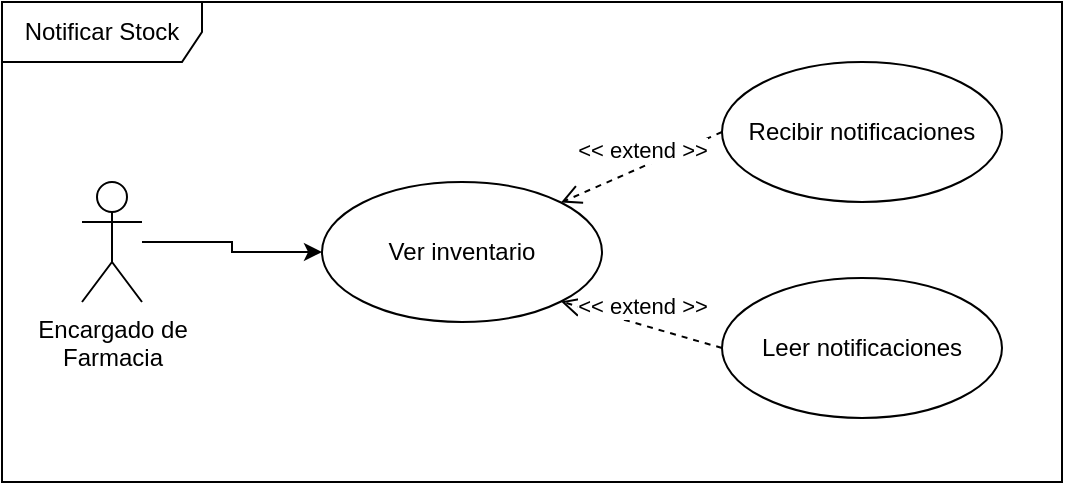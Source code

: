 <mxfile version="13.8.9-1" type="github">
  <diagram name="Page-1" id="e7e014a7-5840-1c2e-5031-d8a46d1fe8dd">
    <mxGraphModel dx="1038" dy="491" grid="1" gridSize="10" guides="1" tooltips="1" connect="1" arrows="1" fold="1" page="1" pageScale="1" pageWidth="1169" pageHeight="826" background="#ffffff" math="0" shadow="0">
      <root>
        <mxCell id="0" />
        <mxCell id="1" parent="0" />
        <mxCell id="vJJKtXqL6xEOvEz8XE9U-52" value="Notificar Stock" style="shape=umlFrame;whiteSpace=wrap;html=1;width=100;height=30;" parent="1" vertex="1">
          <mxGeometry x="320" y="240" width="530" height="240" as="geometry" />
        </mxCell>
        <mxCell id="vJJKtXqL6xEOvEz8XE9U-53" value="Ver inventario" style="ellipse;whiteSpace=wrap;html=1;" parent="1" vertex="1">
          <mxGeometry x="480" y="330" width="140" height="70" as="geometry" />
        </mxCell>
        <mxCell id="vJJKtXqL6xEOvEz8XE9U-54" value="Recibir notificaciones" style="ellipse;whiteSpace=wrap;html=1;" parent="1" vertex="1">
          <mxGeometry x="680" y="270" width="140" height="70" as="geometry" />
        </mxCell>
        <mxCell id="vJJKtXqL6xEOvEz8XE9U-55" value="Leer notificaciones" style="ellipse;whiteSpace=wrap;html=1;" parent="1" vertex="1">
          <mxGeometry x="680" y="378" width="140" height="70" as="geometry" />
        </mxCell>
        <mxCell id="vJJKtXqL6xEOvEz8XE9U-56" value="&amp;lt;&amp;lt; extend&amp;nbsp;&amp;gt;&amp;gt;" style="html=1;verticalAlign=bottom;endArrow=open;dashed=1;endSize=8;exitX=0;exitY=0.5;exitDx=0;exitDy=0;entryX=1;entryY=1;entryDx=0;entryDy=0;" parent="1" source="vJJKtXqL6xEOvEz8XE9U-55" target="vJJKtXqL6xEOvEz8XE9U-53" edge="1">
          <mxGeometry relative="1" as="geometry">
            <mxPoint x="840" y="410" as="sourcePoint" />
            <mxPoint x="760" y="410" as="targetPoint" />
          </mxGeometry>
        </mxCell>
        <mxCell id="vJJKtXqL6xEOvEz8XE9U-57" value="&amp;lt;&amp;lt; extend &amp;gt;&amp;gt;" style="html=1;verticalAlign=bottom;endArrow=open;dashed=1;endSize=8;exitX=0;exitY=0.5;exitDx=0;exitDy=0;entryX=1;entryY=0;entryDx=0;entryDy=0;" parent="1" source="vJJKtXqL6xEOvEz8XE9U-54" target="vJJKtXqL6xEOvEz8XE9U-53" edge="1">
          <mxGeometry relative="1" as="geometry">
            <mxPoint x="840" y="410" as="sourcePoint" />
            <mxPoint x="760" y="410" as="targetPoint" />
          </mxGeometry>
        </mxCell>
        <mxCell id="vJJKtXqL6xEOvEz8XE9U-65" style="edgeStyle=orthogonalEdgeStyle;rounded=0;orthogonalLoop=1;jettySize=auto;html=1;entryX=0;entryY=0.5;entryDx=0;entryDy=0;" parent="1" source="vJJKtXqL6xEOvEz8XE9U-59" target="vJJKtXqL6xEOvEz8XE9U-53" edge="1">
          <mxGeometry relative="1" as="geometry" />
        </mxCell>
        <mxCell id="vJJKtXqL6xEOvEz8XE9U-59" value="Encargado de&lt;br&gt;Farmacia" style="shape=umlActor;verticalLabelPosition=bottom;verticalAlign=top;html=1;" parent="1" vertex="1">
          <mxGeometry x="360" y="330" width="30" height="60" as="geometry" />
        </mxCell>
      </root>
    </mxGraphModel>
  </diagram>
</mxfile>

